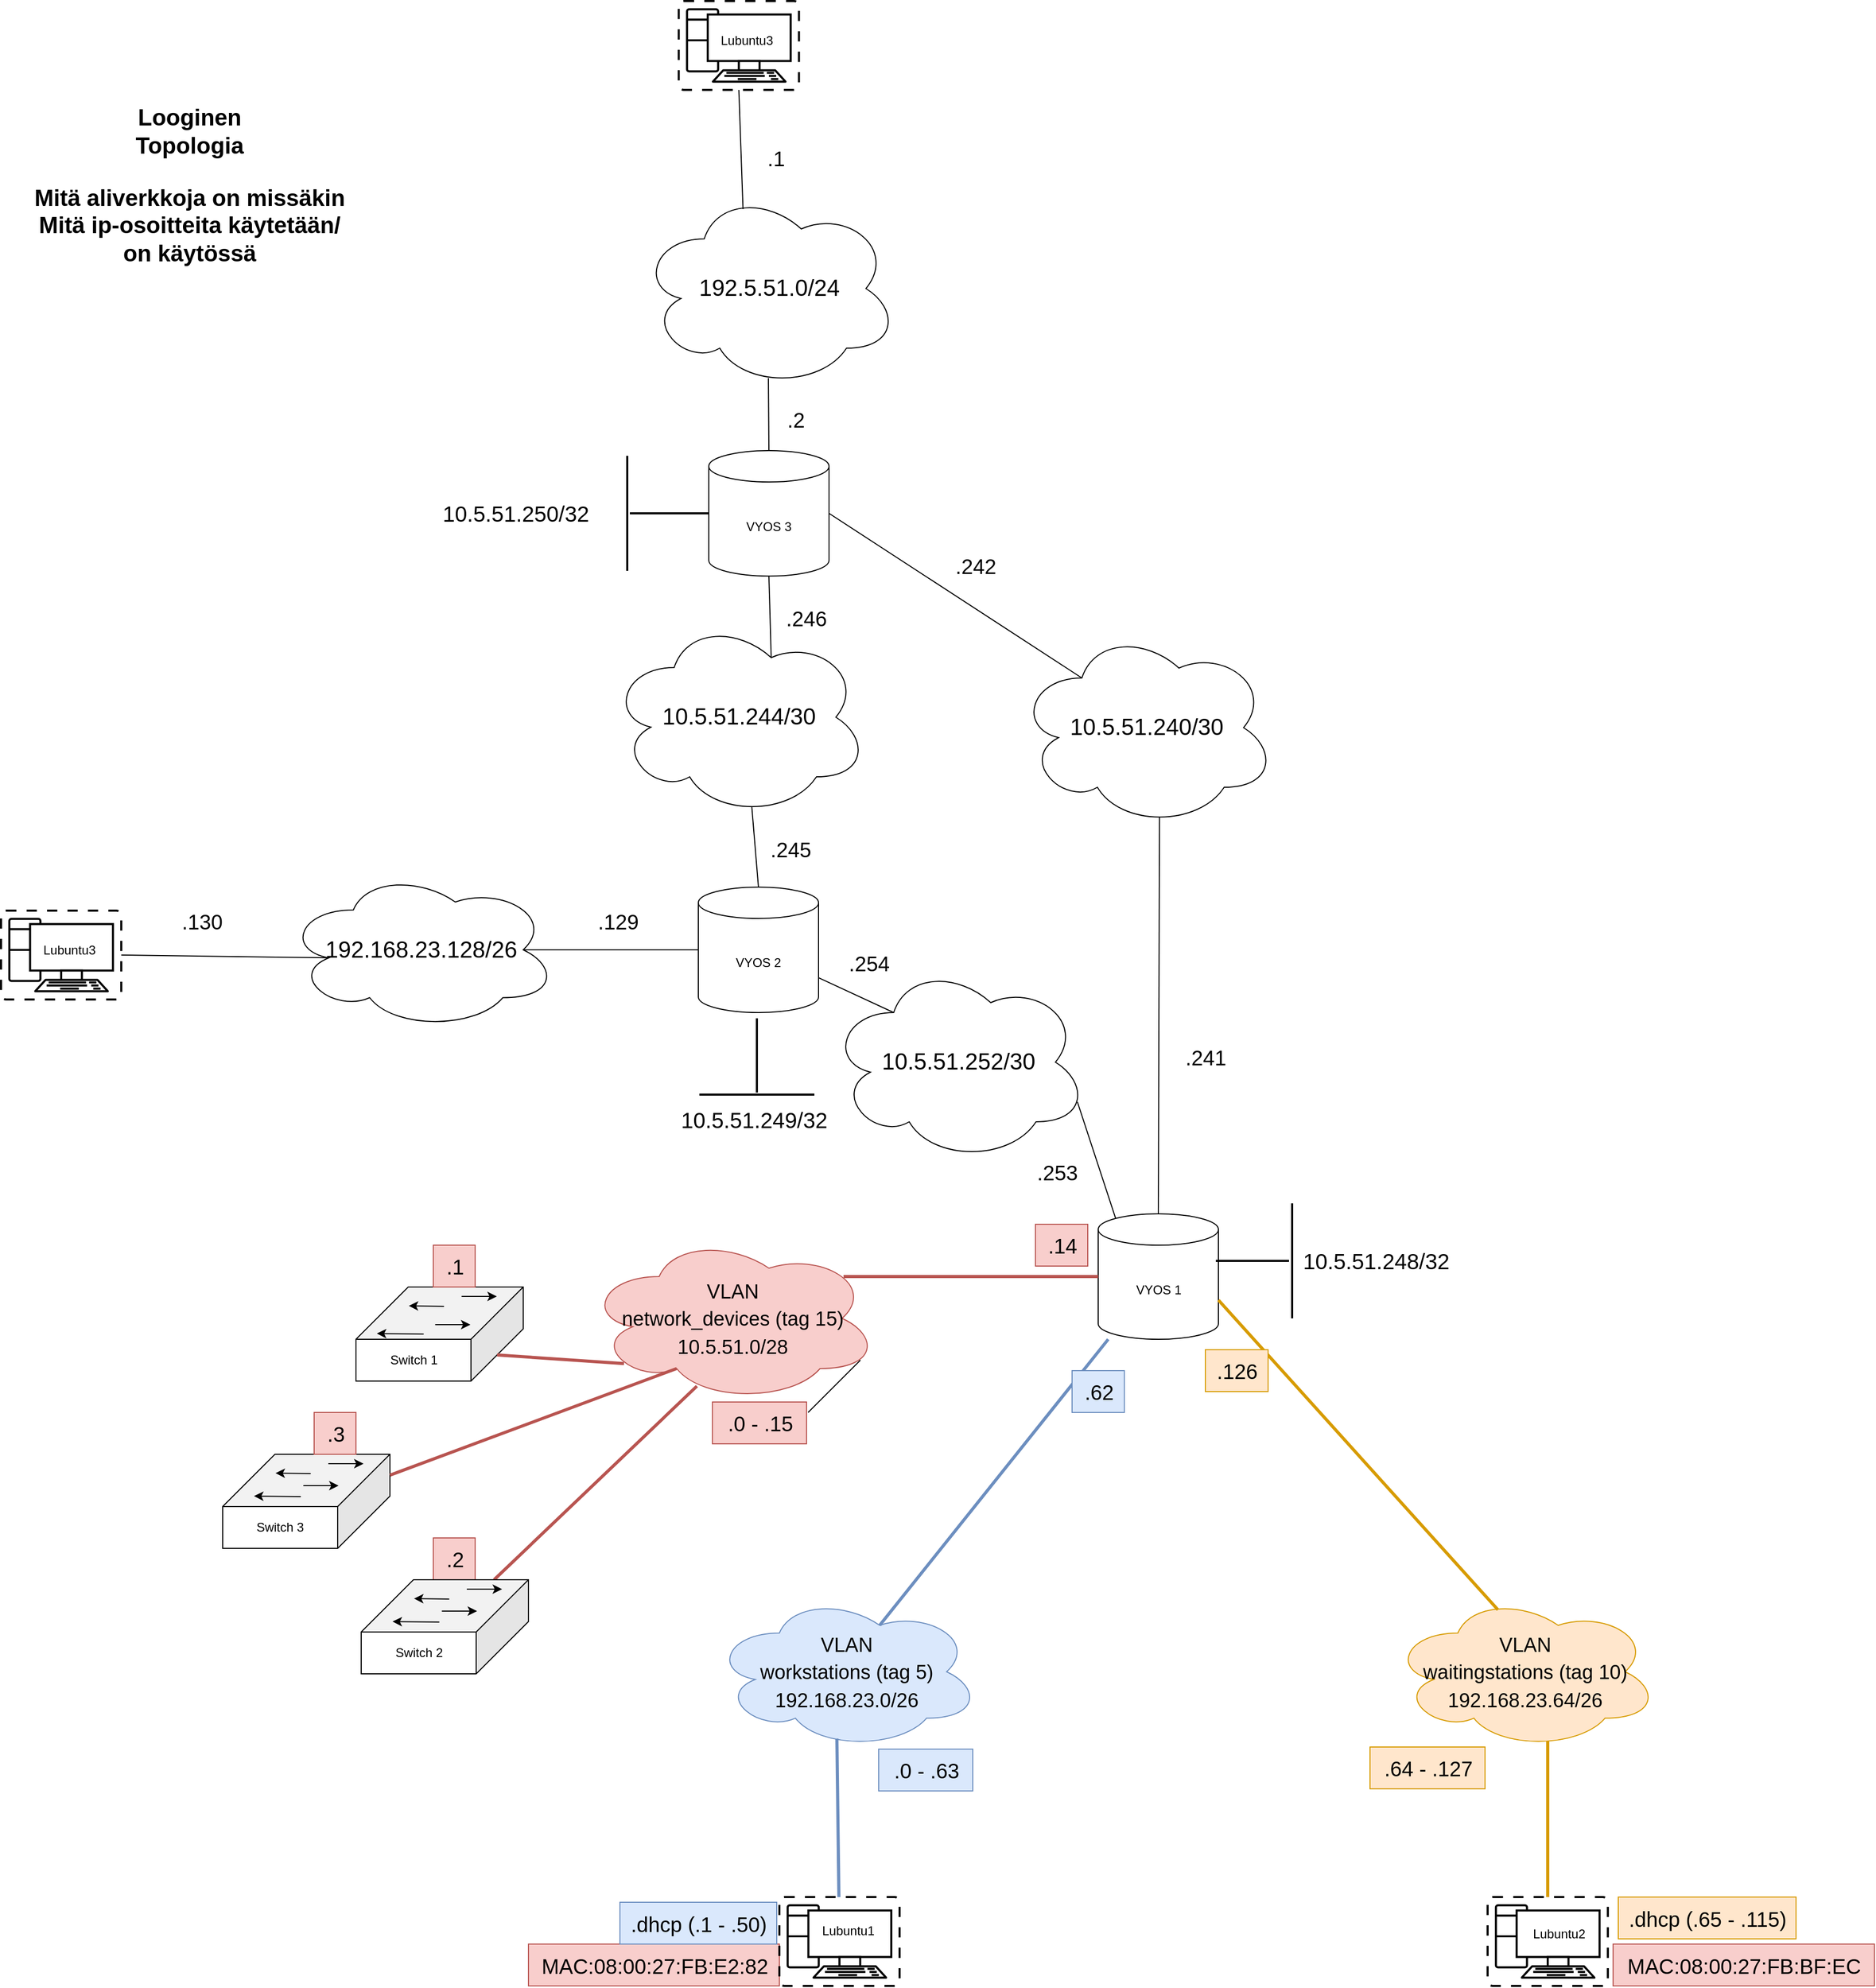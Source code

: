 <mxfile version="20.7.4" type="device"><diagram id="zlE7EfHC3uJZHTirEJk4" name="Sivu-1"><mxGraphModel dx="3248" dy="2567" grid="1" gridSize="10" guides="1" tooltips="1" connect="1" arrows="1" fold="1" page="1" pageScale="1" pageWidth="827" pageHeight="1169" math="0" shadow="0"><root><mxCell id="0"/><mxCell id="1" parent="0"/><mxCell id="ue8Yyde07br9u-I7nfRF-29" value="" style="group;labelBackgroundColor=none;fillColor=none;gradientColor=none;" parent="1" vertex="1" connectable="0"><mxGeometry x="117.5" y="360" width="160" height="90" as="geometry"/></mxCell><mxCell id="ue8Yyde07br9u-I7nfRF-23" value="Switch 1" style="shape=cube;whiteSpace=wrap;html=1;boundedLbl=1;backgroundOutline=1;darkOpacity=0.05;darkOpacity2=0.1;fillStyle=auto;size=50;flipV=0;flipH=1;container=0;labelBackgroundColor=none;" parent="ue8Yyde07br9u-I7nfRF-29" vertex="1"><mxGeometry width="160" height="90" as="geometry"/></mxCell><mxCell id="ue8Yyde07br9u-I7nfRF-24" value="" style="endArrow=classic;html=1;labelBackgroundColor=none;fontColor=default;" parent="ue8Yyde07br9u-I7nfRF-29" edge="1"><mxGeometry width="50" height="50" relative="1" as="geometry"><mxPoint x="64.74" y="44.95" as="sourcePoint"/><mxPoint x="20.003" y="44.5" as="targetPoint"/></mxGeometry></mxCell><mxCell id="ue8Yyde07br9u-I7nfRF-25" value="" style="endArrow=classic;html=1;labelBackgroundColor=none;fontColor=default;" parent="ue8Yyde07br9u-I7nfRF-29" edge="1"><mxGeometry width="50" height="50" relative="1" as="geometry"><mxPoint x="75.789" y="36" as="sourcePoint"/><mxPoint x="109.474" y="36" as="targetPoint"/></mxGeometry></mxCell><mxCell id="ue8Yyde07br9u-I7nfRF-26" value="" style="endArrow=classic;html=1;labelBackgroundColor=none;fontColor=default;" parent="ue8Yyde07br9u-I7nfRF-29" edge="1"><mxGeometry width="50" height="50" relative="1" as="geometry"><mxPoint x="84.211" y="18.45" as="sourcePoint"/><mxPoint x="50.526" y="18" as="targetPoint"/></mxGeometry></mxCell><mxCell id="ue8Yyde07br9u-I7nfRF-27" value="" style="endArrow=classic;html=1;labelBackgroundColor=none;fontColor=default;" parent="ue8Yyde07br9u-I7nfRF-29" edge="1"><mxGeometry width="50" height="50" relative="1" as="geometry"><mxPoint x="101.053" y="9" as="sourcePoint"/><mxPoint x="134.737" y="9" as="targetPoint"/></mxGeometry></mxCell><mxCell id="J6bviwjaCZvH1x0gyfkd-2" value="VYOS 1" style="shape=cylinder3;whiteSpace=wrap;html=1;boundedLbl=1;backgroundOutline=1;size=15;direction=east;flipH=0;flipV=0;" parent="1" vertex="1"><mxGeometry x="827.5" y="290" width="115" height="120" as="geometry"/></mxCell><mxCell id="o-o1M-Cm7YJ3R4nIrSQW-1" value="&lt;font style=&quot;font-size: 22px;&quot;&gt;Looginen&lt;br&gt;Topologia&lt;br&gt;&lt;/font&gt;" style="text;html=1;align=center;verticalAlign=middle;resizable=0;points=[];autosize=1;strokeColor=none;fillColor=none;fontStyle=1" parent="1" vertex="1"><mxGeometry x="-107.5" y="-780" width="130" height="70" as="geometry"/></mxCell><mxCell id="o-o1M-Cm7YJ3R4nIrSQW-2" value="Mitä aliverkkoja on missäkin&lt;br&gt;Mitä ip-osoitteita käytetään/&lt;br&gt;on käytössä" style="text;html=1;align=center;verticalAlign=middle;resizable=0;points=[];autosize=1;strokeColor=none;fillColor=none;fontSize=22;fontStyle=1" parent="1" vertex="1"><mxGeometry x="-202.5" y="-700" width="320" height="90" as="geometry"/></mxCell><mxCell id="o-o1M-Cm7YJ3R4nIrSQW-3" value="&lt;font style=&quot;font-size: 19px;&quot;&gt;VLAN&lt;br&gt;workstations (tag 5)&lt;br&gt;192.168.23.0/26&lt;br&gt;&lt;/font&gt;" style="ellipse;shape=cloud;whiteSpace=wrap;html=1;fontSize=22;fillColor=#dae8fc;strokeColor=#6c8ebf;" parent="1" vertex="1"><mxGeometry x="458.5" y="654" width="256" height="148" as="geometry"/></mxCell><mxCell id="o-o1M-Cm7YJ3R4nIrSQW-4" value="MAC:08:00:27:FB:E2:82" style="text;html=1;align=center;verticalAlign=middle;resizable=0;points=[];autosize=1;strokeColor=#b85450;fillColor=#f8cecc;fontSize=20;" parent="1" vertex="1"><mxGeometry x="282.5" y="988.5" width="240" height="40" as="geometry"/></mxCell><mxCell id="o-o1M-Cm7YJ3R4nIrSQW-5" value=".dhcp (.1 - .50)" style="text;html=1;align=center;verticalAlign=middle;resizable=0;points=[];autosize=1;strokeColor=#6c8ebf;fillColor=#dae8fc;fontSize=20;" parent="1" vertex="1"><mxGeometry x="370" y="948.5" width="150" height="40" as="geometry"/></mxCell><mxCell id="o-o1M-Cm7YJ3R4nIrSQW-7" value="MAC:08:00:27:FB:BF:EC" style="text;html=1;align=center;verticalAlign=middle;resizable=0;points=[];autosize=1;strokeColor=#b85450;fillColor=#f8cecc;fontSize=20;" parent="1" vertex="1"><mxGeometry x="1320" y="988.5" width="250" height="40" as="geometry"/></mxCell><mxCell id="o-o1M-Cm7YJ3R4nIrSQW-9" value=".1" style="text;html=1;align=center;verticalAlign=middle;resizable=0;points=[];autosize=1;strokeColor=#b85450;fillColor=#f8cecc;fontSize=20;" parent="1" vertex="1"><mxGeometry x="191.5" y="320" width="40" height="40" as="geometry"/></mxCell><mxCell id="o-o1M-Cm7YJ3R4nIrSQW-10" value=".2" style="text;html=1;align=center;verticalAlign=middle;resizable=0;points=[];autosize=1;strokeColor=#b85450;fillColor=#f8cecc;fontSize=20;" parent="1" vertex="1"><mxGeometry x="191.5" y="600" width="40" height="40" as="geometry"/></mxCell><mxCell id="o-o1M-Cm7YJ3R4nIrSQW-11" value="" style="endArrow=none;html=1;labelBackgroundColor=none;fontColor=default;fillColor=#dae8fc;strokeColor=#6c8ebf;strokeWidth=3;entryX=0.465;entryY=0.932;entryDx=0;entryDy=0;entryPerimeter=0;" parent="1" source="ue8Yyde07br9u-I7nfRF-30" target="o-o1M-Cm7YJ3R4nIrSQW-3" edge="1"><mxGeometry x="1" y="309" width="50" height="50" relative="1" as="geometry"><mxPoint x="186.943" y="767.25" as="sourcePoint"/><mxPoint x="185.05" y="634.75" as="targetPoint"/><mxPoint y="-11" as="offset"/></mxGeometry></mxCell><mxCell id="o-o1M-Cm7YJ3R4nIrSQW-12" value="" style="group" parent="1" vertex="1" connectable="0"><mxGeometry x="1200" y="943.5" width="115" height="85" as="geometry"/></mxCell><mxCell id="ue8Yyde07br9u-I7nfRF-43" value="" style="verticalAlign=top;verticalLabelPosition=bottom;labelPosition=center;align=center;html=1;outlineConnect=0;gradientDirection=north;strokeWidth=2;shape=mxgraph.networks.virtual_pc;fillStyle=auto;labelBackgroundColor=none;" parent="o-o1M-Cm7YJ3R4nIrSQW-12" vertex="1"><mxGeometry width="115" height="85" as="geometry"/></mxCell><mxCell id="ue8Yyde07br9u-I7nfRF-49" value="Lubuntu2" style="text;html=1;align=center;verticalAlign=middle;resizable=0;points=[];autosize=1;strokeColor=none;fillColor=none;" parent="o-o1M-Cm7YJ3R4nIrSQW-12" vertex="1"><mxGeometry x="32.5" y="20" width="70" height="30" as="geometry"/></mxCell><mxCell id="o-o1M-Cm7YJ3R4nIrSQW-13" value="" style="group" parent="1" vertex="1" connectable="0"><mxGeometry x="522.5" y="943.5" width="115" height="85" as="geometry"/></mxCell><mxCell id="ue8Yyde07br9u-I7nfRF-30" value="" style="verticalAlign=top;verticalLabelPosition=bottom;labelPosition=center;align=center;html=1;outlineConnect=0;gradientDirection=north;strokeWidth=2;shape=mxgraph.networks.virtual_pc;fillStyle=auto;labelBackgroundColor=none;" parent="o-o1M-Cm7YJ3R4nIrSQW-13" vertex="1"><mxGeometry width="115" height="85" as="geometry"/></mxCell><mxCell id="ue8Yyde07br9u-I7nfRF-48" value="Lubuntu1" style="text;html=1;align=center;verticalAlign=middle;resizable=0;points=[];autosize=1;strokeColor=none;fillColor=none;" parent="o-o1M-Cm7YJ3R4nIrSQW-13" vertex="1"><mxGeometry x="30" y="17.5" width="70" height="30" as="geometry"/></mxCell><mxCell id="o-o1M-Cm7YJ3R4nIrSQW-14" value="" style="endArrow=none;html=1;labelBackgroundColor=none;fontColor=default;fillColor=#ffe6cc;strokeColor=#d79b00;strokeWidth=3;entryX=0.586;entryY=0.946;entryDx=0;entryDy=0;entryPerimeter=0;" parent="1" source="ue8Yyde07br9u-I7nfRF-43" target="o-o1M-Cm7YJ3R4nIrSQW-18" edge="1"><mxGeometry x="1" y="309" width="50" height="50" relative="1" as="geometry"><mxPoint x="676.5" y="956.434" as="sourcePoint"/><mxPoint x="812.673" y="863.919" as="targetPoint"/><mxPoint y="-11" as="offset"/></mxGeometry></mxCell><mxCell id="o-o1M-Cm7YJ3R4nIrSQW-15" value="" style="endArrow=none;html=1;labelBackgroundColor=none;fontColor=default;fillColor=#f8cecc;strokeColor=#b85450;strokeWidth=3;exitX=0;exitY=0;exitDx=25;exitDy=65;exitPerimeter=0;entryX=0.13;entryY=0.77;entryDx=0;entryDy=0;entryPerimeter=0;" parent="1" source="ue8Yyde07br9u-I7nfRF-23" target="o-o1M-Cm7YJ3R4nIrSQW-17" edge="1"><mxGeometry x="1" y="309" width="50" height="50" relative="1" as="geometry"><mxPoint x="626.5" y="936.754" as="sourcePoint"/><mxPoint x="787.783" y="837.892" as="targetPoint"/><mxPoint y="-11" as="offset"/></mxGeometry></mxCell><mxCell id="o-o1M-Cm7YJ3R4nIrSQW-16" value="" style="endArrow=none;html=1;labelBackgroundColor=none;fontColor=default;fillColor=#f8cecc;strokeColor=#b85450;strokeWidth=3;exitX=0.379;exitY=0.905;exitDx=0;exitDy=0;exitPerimeter=0;" parent="1" source="o-o1M-Cm7YJ3R4nIrSQW-17" target="ue8Yyde07br9u-I7nfRF-33" edge="1"><mxGeometry x="1" y="309" width="50" height="50" relative="1" as="geometry"><mxPoint x="957.72" y="768.864" as="sourcePoint"/><mxPoint x="1119.003" y="670.002" as="targetPoint"/><mxPoint y="-11" as="offset"/></mxGeometry></mxCell><mxCell id="o-o1M-Cm7YJ3R4nIrSQW-17" value="&lt;font style=&quot;&quot;&gt;&lt;span style=&quot;font-size: 19px;&quot;&gt;VLAN&lt;/span&gt;&lt;br&gt;&lt;span style=&quot;font-size: 19px;&quot;&gt;network_devices (tag 15)&lt;/span&gt;&lt;br&gt;&lt;/font&gt;&lt;font style=&quot;font-size: 19px;&quot;&gt;10.5.51.0/28&lt;br&gt;&lt;/font&gt;" style="ellipse;shape=cloud;whiteSpace=wrap;html=1;fontSize=22;fillColor=#f8cecc;strokeColor=#b85450;" parent="1" vertex="1"><mxGeometry x="337.5" y="310" width="280" height="160" as="geometry"/></mxCell><mxCell id="o-o1M-Cm7YJ3R4nIrSQW-18" value="&lt;font style=&quot;font-size: 19px;&quot;&gt;VLAN&lt;br&gt;waitingstations (tag 10)&lt;br&gt;192.168.23.64/26&lt;br&gt;&lt;/font&gt;" style="ellipse;shape=cloud;whiteSpace=wrap;html=1;fontSize=22;fillColor=#ffe6cc;strokeColor=#d79b00;" parent="1" vertex="1"><mxGeometry x="1107.5" y="654" width="256" height="148" as="geometry"/></mxCell><mxCell id="o-o1M-Cm7YJ3R4nIrSQW-19" value="" style="endArrow=none;html=1;labelBackgroundColor=none;fontColor=default;fillColor=#f8cecc;strokeColor=#b85450;strokeWidth=3;entryX=0.88;entryY=0.25;entryDx=0;entryDy=0;entryPerimeter=0;" parent="1" source="J6bviwjaCZvH1x0gyfkd-2" target="o-o1M-Cm7YJ3R4nIrSQW-17" edge="1"><mxGeometry x="1" y="309" width="50" height="50" relative="1" as="geometry"><mxPoint x="803.62" y="376.2" as="sourcePoint"/><mxPoint x="597.5" y="469.996" as="targetPoint"/><mxPoint y="-11" as="offset"/></mxGeometry></mxCell><mxCell id="o-o1M-Cm7YJ3R4nIrSQW-20" value="" style="endArrow=none;html=1;labelBackgroundColor=none;fontColor=default;fillColor=#dae8fc;strokeColor=#6c8ebf;strokeWidth=3;exitX=0.625;exitY=0.2;exitDx=0;exitDy=0;exitPerimeter=0;" parent="1" source="o-o1M-Cm7YJ3R4nIrSQW-3" target="J6bviwjaCZvH1x0gyfkd-2" edge="1"><mxGeometry x="1" y="309" width="50" height="50" relative="1" as="geometry"><mxPoint x="669.421" y="660.78" as="sourcePoint"/><mxPoint x="667.5" y="509.216" as="targetPoint"/><mxPoint y="-11" as="offset"/></mxGeometry></mxCell><mxCell id="o-o1M-Cm7YJ3R4nIrSQW-21" value=".0 - .63" style="text;html=1;align=center;verticalAlign=middle;resizable=0;points=[];autosize=1;strokeColor=#6c8ebf;fillColor=#dae8fc;fontSize=20;" parent="1" vertex="1"><mxGeometry x="617.5" y="802" width="90" height="40" as="geometry"/></mxCell><mxCell id="o-o1M-Cm7YJ3R4nIrSQW-22" value=".64 - .127" style="text;html=1;align=center;verticalAlign=middle;resizable=0;points=[];autosize=1;strokeColor=#d79b00;fillColor=#ffe6cc;fontSize=20;" parent="1" vertex="1"><mxGeometry x="1087.5" y="800" width="110" height="40" as="geometry"/></mxCell><mxCell id="o-o1M-Cm7YJ3R4nIrSQW-23" value=".0 - .15" style="text;html=1;align=center;verticalAlign=middle;resizable=0;points=[];autosize=1;strokeColor=#b85450;fillColor=#f8cecc;fontSize=20;" parent="1" vertex="1"><mxGeometry x="458.5" y="470" width="90" height="40" as="geometry"/></mxCell><mxCell id="o-o1M-Cm7YJ3R4nIrSQW-25" value="" style="endArrow=none;html=1;labelBackgroundColor=none;fontColor=default;fillColor=#ffe6cc;strokeColor=#d79b00;strokeWidth=3;exitX=0.4;exitY=0.1;exitDx=0;exitDy=0;exitPerimeter=0;entryX=1;entryY=0;entryDx=0;entryDy=82.5;entryPerimeter=0;" parent="1" source="o-o1M-Cm7YJ3R4nIrSQW-18" target="J6bviwjaCZvH1x0gyfkd-2" edge="1"><mxGeometry x="1" y="309" width="50" height="50" relative="1" as="geometry"><mxPoint x="1142.004" y="659.75" as="sourcePoint"/><mxPoint x="1142.016" y="510.258" as="targetPoint"/><mxPoint y="-11" as="offset"/></mxGeometry></mxCell><mxCell id="o-o1M-Cm7YJ3R4nIrSQW-26" value=".62" style="text;html=1;align=center;verticalAlign=middle;resizable=0;points=[];autosize=1;strokeColor=#6c8ebf;fillColor=#dae8fc;fontSize=20;" parent="1" vertex="1"><mxGeometry x="802.5" y="440" width="50" height="40" as="geometry"/></mxCell><mxCell id="o-o1M-Cm7YJ3R4nIrSQW-27" value=".126" style="text;html=1;align=center;verticalAlign=middle;resizable=0;points=[];autosize=1;strokeColor=#d79b00;fillColor=#ffe6cc;fontSize=20;" parent="1" vertex="1"><mxGeometry x="930" y="420" width="60" height="40" as="geometry"/></mxCell><mxCell id="o-o1M-Cm7YJ3R4nIrSQW-28" value=".14" style="text;html=1;align=center;verticalAlign=middle;resizable=0;points=[];autosize=1;strokeColor=#b85450;fillColor=#f8cecc;fontSize=20;" parent="1" vertex="1"><mxGeometry x="767.5" y="300" width="50" height="40" as="geometry"/></mxCell><mxCell id="o-o1M-Cm7YJ3R4nIrSQW-6" value=".dhcp (.65 - .115)" style="text;html=1;align=center;verticalAlign=middle;resizable=0;points=[];autosize=1;strokeColor=#d79b00;fillColor=#ffe6cc;fontSize=20;" parent="1" vertex="1"><mxGeometry x="1325" y="943.5" width="170" height="40" as="geometry"/></mxCell><mxCell id="zrFo5Rw4DbwGrK5qACWl-2" value="VYOS 2" style="shape=cylinder3;whiteSpace=wrap;html=1;boundedLbl=1;backgroundOutline=1;size=15;direction=east;flipH=0;flipV=0;" parent="1" vertex="1"><mxGeometry x="445" y="-22.5" width="115" height="120" as="geometry"/></mxCell><mxCell id="zrFo5Rw4DbwGrK5qACWl-3" value="10.5.51.252/30" style="ellipse;shape=cloud;whiteSpace=wrap;html=1;fontSize=22;" parent="1" vertex="1"><mxGeometry x="570" y="50" width="247.5" height="190" as="geometry"/></mxCell><mxCell id="zrFo5Rw4DbwGrK5qACWl-4" value="" style="endArrow=none;html=1;rounded=0;entryX=0.25;entryY=0.25;entryDx=0;entryDy=0;entryPerimeter=0;" parent="1" source="zrFo5Rw4DbwGrK5qACWl-2" target="zrFo5Rw4DbwGrK5qACWl-3" edge="1"><mxGeometry width="50" height="50" relative="1" as="geometry"><mxPoint x="472.5" y="190" as="sourcePoint"/><mxPoint x="442.5" y="100" as="targetPoint"/></mxGeometry></mxCell><mxCell id="zrFo5Rw4DbwGrK5qACWl-8" value="" style="group" parent="1" vertex="1" connectable="0"><mxGeometry x="-222" width="115" height="85" as="geometry"/></mxCell><mxCell id="zrFo5Rw4DbwGrK5qACWl-6" value="" style="verticalAlign=top;verticalLabelPosition=bottom;labelPosition=center;align=center;html=1;outlineConnect=0;gradientDirection=north;strokeWidth=2;shape=mxgraph.networks.virtual_pc;fillStyle=auto;labelBackgroundColor=none;" parent="zrFo5Rw4DbwGrK5qACWl-8" vertex="1"><mxGeometry width="115" height="85" as="geometry"/></mxCell><mxCell id="zrFo5Rw4DbwGrK5qACWl-7" value="Lubuntu3" style="text;html=1;align=center;verticalAlign=middle;resizable=0;points=[];autosize=1;strokeColor=none;fillColor=none;" parent="zrFo5Rw4DbwGrK5qACWl-8" vertex="1"><mxGeometry x="30" y="22.5" width="70" height="30" as="geometry"/></mxCell><mxCell id="zrFo5Rw4DbwGrK5qACWl-9" value="" style="endArrow=none;html=1;rounded=0;entryX=1;entryY=0.5;entryDx=0;entryDy=0;entryPerimeter=0;exitX=0.16;exitY=0.55;exitDx=0;exitDy=0;exitPerimeter=0;" parent="1" source="zrFo5Rw4DbwGrK5qACWl-10" target="zrFo5Rw4DbwGrK5qACWl-6" edge="1"><mxGeometry width="50" height="50" relative="1" as="geometry"><mxPoint x="-0.4" y="43.875" as="sourcePoint"/><mxPoint x="50.5" y="110.78" as="targetPoint"/></mxGeometry></mxCell><mxCell id="zrFo5Rw4DbwGrK5qACWl-10" value="192.168.23.128/26" style="ellipse;shape=cloud;whiteSpace=wrap;html=1;fontSize=22;" parent="1" vertex="1"><mxGeometry x="50" y="-38.75" width="260" height="152.5" as="geometry"/></mxCell><mxCell id="zrFo5Rw4DbwGrK5qACWl-13" value="" style="endArrow=none;html=1;rounded=0;entryX=0.875;entryY=0.5;entryDx=0;entryDy=0;entryPerimeter=0;exitX=0;exitY=0.5;exitDx=0;exitDy=0;exitPerimeter=0;" parent="1" source="zrFo5Rw4DbwGrK5qACWl-2" target="zrFo5Rw4DbwGrK5qACWl-10" edge="1"><mxGeometry width="50" height="50" relative="1" as="geometry"><mxPoint x="334.2" y="71.5" as="sourcePoint"/><mxPoint x="270" y="70" as="targetPoint"/></mxGeometry></mxCell><mxCell id="zrFo5Rw4DbwGrK5qACWl-14" value="" style="endArrow=none;html=1;rounded=0;entryX=0.145;entryY=0;entryDx=0;entryDy=4.35;entryPerimeter=0;exitX=0.96;exitY=0.7;exitDx=0;exitDy=0;exitPerimeter=0;" parent="1" source="zrFo5Rw4DbwGrK5qACWl-3" target="J6bviwjaCZvH1x0gyfkd-2" edge="1"><mxGeometry width="50" height="50" relative="1" as="geometry"><mxPoint x="637.5" y="160.003" as="sourcePoint"/><mxPoint x="699" y="202.64" as="targetPoint"/></mxGeometry></mxCell><mxCell id="zrFo5Rw4DbwGrK5qACWl-15" value=".129" style="text;html=1;align=center;verticalAlign=middle;resizable=0;points=[];autosize=1;fontSize=20;" parent="1" vertex="1"><mxGeometry x="337.5" y="-10" width="60" height="40" as="geometry"/></mxCell><mxCell id="zrFo5Rw4DbwGrK5qACWl-16" value=".130" style="text;html=1;align=center;verticalAlign=middle;resizable=0;points=[];autosize=1;fontSize=20;" parent="1" vertex="1"><mxGeometry x="-60" y="-10" width="60" height="40" as="geometry"/></mxCell><mxCell id="zrFo5Rw4DbwGrK5qACWl-17" value=".253" style="text;html=1;align=center;verticalAlign=middle;resizable=0;points=[];autosize=1;fontSize=20;" parent="1" vertex="1"><mxGeometry x="757.5" y="230" width="60" height="40" as="geometry"/></mxCell><mxCell id="zrFo5Rw4DbwGrK5qACWl-18" value=".254" style="text;html=1;align=center;verticalAlign=middle;resizable=0;points=[];autosize=1;fontSize=20;" parent="1" vertex="1"><mxGeometry x="577.5" y="30" width="60" height="40" as="geometry"/></mxCell><mxCell id="86-OJVJeZ2sx_d5BaEcL-12" value="" style="group" parent="1" vertex="1" connectable="0"><mxGeometry x="122.5" y="640" width="160" height="90" as="geometry"/></mxCell><mxCell id="ue8Yyde07br9u-I7nfRF-33" value="Switch 2" style="shape=cube;whiteSpace=wrap;html=1;boundedLbl=1;backgroundOutline=1;darkOpacity=0.05;darkOpacity2=0.1;fillStyle=auto;size=50;flipV=0;flipH=1;container=0;labelBackgroundColor=none;" parent="86-OJVJeZ2sx_d5BaEcL-12" vertex="1"><mxGeometry width="160" height="90" as="geometry"/></mxCell><mxCell id="o-o1M-Cm7YJ3R4nIrSQW-29" value="" style="group" parent="86-OJVJeZ2sx_d5BaEcL-12" vertex="1" connectable="0"><mxGeometry x="30.003" y="9" width="104.734" height="31.45" as="geometry"/></mxCell><mxCell id="ue8Yyde07br9u-I7nfRF-34" value="" style="endArrow=classic;html=1;labelBackgroundColor=none;fontColor=default;" parent="o-o1M-Cm7YJ3R4nIrSQW-29" edge="1"><mxGeometry width="50" height="50" relative="1" as="geometry"><mxPoint x="44.737" y="31.45" as="sourcePoint"/><mxPoint y="31" as="targetPoint"/></mxGeometry></mxCell><mxCell id="ue8Yyde07br9u-I7nfRF-35" value="" style="endArrow=classic;html=1;labelBackgroundColor=none;fontColor=default;" parent="o-o1M-Cm7YJ3R4nIrSQW-29" edge="1"><mxGeometry width="50" height="50" relative="1" as="geometry"><mxPoint x="47.156" y="21" as="sourcePoint"/><mxPoint x="80.841" y="21" as="targetPoint"/></mxGeometry></mxCell><mxCell id="ue8Yyde07br9u-I7nfRF-36" value="" style="endArrow=classic;html=1;labelBackgroundColor=none;fontColor=default;" parent="o-o1M-Cm7YJ3R4nIrSQW-29" edge="1"><mxGeometry width="50" height="50" relative="1" as="geometry"><mxPoint x="54.207" y="9.45" as="sourcePoint"/><mxPoint x="20.523" y="9" as="targetPoint"/></mxGeometry></mxCell><mxCell id="ue8Yyde07br9u-I7nfRF-37" value="" style="endArrow=classic;html=1;labelBackgroundColor=none;fontColor=default;" parent="o-o1M-Cm7YJ3R4nIrSQW-29" edge="1"><mxGeometry width="50" height="50" relative="1" as="geometry"><mxPoint x="71.049" as="sourcePoint"/><mxPoint x="104.734" as="targetPoint"/></mxGeometry></mxCell><mxCell id="86-OJVJeZ2sx_d5BaEcL-13" value="" style="group" parent="1" vertex="1" connectable="0"><mxGeometry x="-10" y="520" width="160" height="90" as="geometry"/></mxCell><mxCell id="86-OJVJeZ2sx_d5BaEcL-14" value="Switch 3" style="shape=cube;whiteSpace=wrap;html=1;boundedLbl=1;backgroundOutline=1;darkOpacity=0.05;darkOpacity2=0.1;fillStyle=auto;size=50;flipV=0;flipH=1;container=0;labelBackgroundColor=none;" parent="86-OJVJeZ2sx_d5BaEcL-13" vertex="1"><mxGeometry width="160" height="90" as="geometry"/></mxCell><mxCell id="86-OJVJeZ2sx_d5BaEcL-15" value="" style="group" parent="86-OJVJeZ2sx_d5BaEcL-13" vertex="1" connectable="0"><mxGeometry x="30.003" y="9" width="104.734" height="31.45" as="geometry"/></mxCell><mxCell id="86-OJVJeZ2sx_d5BaEcL-16" value="" style="endArrow=classic;html=1;labelBackgroundColor=none;fontColor=default;" parent="86-OJVJeZ2sx_d5BaEcL-15" edge="1"><mxGeometry width="50" height="50" relative="1" as="geometry"><mxPoint x="44.737" y="31.45" as="sourcePoint"/><mxPoint y="31" as="targetPoint"/></mxGeometry></mxCell><mxCell id="86-OJVJeZ2sx_d5BaEcL-17" value="" style="endArrow=classic;html=1;labelBackgroundColor=none;fontColor=default;" parent="86-OJVJeZ2sx_d5BaEcL-15" edge="1"><mxGeometry width="50" height="50" relative="1" as="geometry"><mxPoint x="47.156" y="21" as="sourcePoint"/><mxPoint x="80.841" y="21" as="targetPoint"/></mxGeometry></mxCell><mxCell id="86-OJVJeZ2sx_d5BaEcL-18" value="" style="endArrow=classic;html=1;labelBackgroundColor=none;fontColor=default;" parent="86-OJVJeZ2sx_d5BaEcL-15" edge="1"><mxGeometry width="50" height="50" relative="1" as="geometry"><mxPoint x="54.207" y="9.45" as="sourcePoint"/><mxPoint x="20.523" y="9" as="targetPoint"/></mxGeometry></mxCell><mxCell id="86-OJVJeZ2sx_d5BaEcL-19" value="" style="endArrow=classic;html=1;labelBackgroundColor=none;fontColor=default;" parent="86-OJVJeZ2sx_d5BaEcL-15" edge="1"><mxGeometry width="50" height="50" relative="1" as="geometry"><mxPoint x="71.049" as="sourcePoint"/><mxPoint x="104.734" as="targetPoint"/></mxGeometry></mxCell><mxCell id="86-OJVJeZ2sx_d5BaEcL-20" value="" style="endArrow=none;html=1;rounded=0;" parent="1" edge="1"><mxGeometry width="50" height="50" relative="1" as="geometry"><mxPoint x="550" y="480" as="sourcePoint"/><mxPoint x="600" y="430" as="targetPoint"/></mxGeometry></mxCell><mxCell id="86-OJVJeZ2sx_d5BaEcL-21" value="" style="endArrow=none;html=1;labelBackgroundColor=none;fontColor=default;fillColor=#f8cecc;strokeColor=#b85450;strokeWidth=3;exitX=0.31;exitY=0.8;exitDx=0;exitDy=0;exitPerimeter=0;entryX=0;entryY=0;entryDx=0;entryDy=20;entryPerimeter=0;" parent="1" source="o-o1M-Cm7YJ3R4nIrSQW-17" target="86-OJVJeZ2sx_d5BaEcL-14" edge="1"><mxGeometry x="1" y="309" width="50" height="50" relative="1" as="geometry"><mxPoint x="453.62" y="464.8" as="sourcePoint"/><mxPoint x="259.635" y="650" as="targetPoint"/><mxPoint y="-11" as="offset"/></mxGeometry></mxCell><mxCell id="86-OJVJeZ2sx_d5BaEcL-22" value=".3" style="text;html=1;align=center;verticalAlign=middle;resizable=0;points=[];autosize=1;strokeColor=#b85450;fillColor=#f8cecc;fontSize=20;" parent="1" vertex="1"><mxGeometry x="77.5" y="480" width="40" height="40" as="geometry"/></mxCell><mxCell id="jZVTJ3Iqd9c4XyjwNpun-1" value="10.5.51.240/30" style="ellipse;shape=cloud;whiteSpace=wrap;html=1;fontSize=22;" parent="1" vertex="1"><mxGeometry x="750" y="-270" width="247.5" height="190" as="geometry"/></mxCell><mxCell id="jZVTJ3Iqd9c4XyjwNpun-3" value="" style="endArrow=none;html=1;rounded=0;entryX=0.5;entryY=0;entryDx=0;entryDy=0;entryPerimeter=0;exitX=0.55;exitY=0.95;exitDx=0;exitDy=0;exitPerimeter=0;" parent="1" source="jZVTJ3Iqd9c4XyjwNpun-1" target="J6bviwjaCZvH1x0gyfkd-2" edge="1"><mxGeometry width="50" height="50" relative="1" as="geometry"><mxPoint x="870.62" y="-33.003" as="sourcePoint"/><mxPoint x="942.495" y="0.33" as="targetPoint"/></mxGeometry></mxCell><mxCell id="jZVTJ3Iqd9c4XyjwNpun-4" value="10.5.51.244/30" style="ellipse;shape=cloud;whiteSpace=wrap;html=1;fontSize=22;" parent="1" vertex="1"><mxGeometry x="360" y="-280" width="247.5" height="190" as="geometry"/></mxCell><mxCell id="jZVTJ3Iqd9c4XyjwNpun-7" value="VYOS 3" style="shape=cylinder3;whiteSpace=wrap;html=1;boundedLbl=1;backgroundOutline=1;size=15;direction=east;flipH=0;flipV=0;" parent="1" vertex="1"><mxGeometry x="455" y="-440" width="115" height="120" as="geometry"/></mxCell><mxCell id="jZVTJ3Iqd9c4XyjwNpun-10" value="" style="endArrow=none;html=1;rounded=0;entryX=0.625;entryY=0.2;entryDx=0;entryDy=0;entryPerimeter=0;exitX=0.5;exitY=1;exitDx=0;exitDy=0;exitPerimeter=0;" parent="1" source="jZVTJ3Iqd9c4XyjwNpun-7" target="jZVTJ3Iqd9c4XyjwNpun-4" edge="1"><mxGeometry width="50" height="50" relative="1" as="geometry"><mxPoint x="715.625" y="-384.75" as="sourcePoint"/><mxPoint x="714.5" y="-5.25" as="targetPoint"/></mxGeometry></mxCell><mxCell id="jZVTJ3Iqd9c4XyjwNpun-11" value="" style="endArrow=none;html=1;rounded=0;entryX=0.55;entryY=0.95;entryDx=0;entryDy=0;entryPerimeter=0;exitX=0.5;exitY=0;exitDx=0;exitDy=0;exitPerimeter=0;" parent="1" source="zrFo5Rw4DbwGrK5qACWl-2" target="jZVTJ3Iqd9c4XyjwNpun-4" edge="1"><mxGeometry width="50" height="50" relative="1" as="geometry"><mxPoint x="906.125" y="-69.5" as="sourcePoint"/><mxPoint x="905.0" y="310" as="targetPoint"/></mxGeometry></mxCell><mxCell id="jZVTJ3Iqd9c4XyjwNpun-12" value="" style="endArrow=none;html=1;rounded=0;entryX=0.25;entryY=0.25;entryDx=0;entryDy=0;entryPerimeter=0;exitX=1;exitY=0.5;exitDx=0;exitDy=0;exitPerimeter=0;" parent="1" source="jZVTJ3Iqd9c4XyjwNpun-7" target="jZVTJ3Iqd9c4XyjwNpun-1" edge="1"><mxGeometry x="-1" y="159" width="50" height="50" relative="1" as="geometry"><mxPoint x="670" y="-380" as="sourcePoint"/><mxPoint x="672.188" y="-302" as="targetPoint"/><mxPoint x="-1" y="-16" as="offset"/></mxGeometry></mxCell><mxCell id="jZVTJ3Iqd9c4XyjwNpun-16" value="" style="group" parent="1" vertex="1" connectable="0"><mxGeometry x="377" y="-435" width="2.517" height="110" as="geometry"/></mxCell><mxCell id="jZVTJ3Iqd9c4XyjwNpun-13" value="" style="endArrow=none;html=1;rounded=0;strokeWidth=2;" parent="jZVTJ3Iqd9c4XyjwNpun-16" edge="1"><mxGeometry x="-1" y="-246" width="50" height="50" relative="1" as="geometry"><mxPoint as="sourcePoint"/><mxPoint y="110" as="targetPoint"/><mxPoint x="3" y="-47" as="offset"/></mxGeometry></mxCell><mxCell id="jZVTJ3Iqd9c4XyjwNpun-14" value="" style="endArrow=none;html=1;rounded=0;strokeWidth=2;entryX=0;entryY=0.5;entryDx=0;entryDy=0;entryPerimeter=0;" parent="jZVTJ3Iqd9c4XyjwNpun-16" target="jZVTJ3Iqd9c4XyjwNpun-7" edge="1"><mxGeometry x="-1" y="-246" width="50" height="50" relative="1" as="geometry"><mxPoint x="2.517" y="55" as="sourcePoint"/><mxPoint x="73" y="55" as="targetPoint"/><mxPoint x="3" y="-47" as="offset"/></mxGeometry></mxCell><mxCell id="jZVTJ3Iqd9c4XyjwNpun-17" value="" style="group;rotation=-90;" parent="1" vertex="1" connectable="0"><mxGeometry x="500" y="120" width="2.517" height="110" as="geometry"/></mxCell><mxCell id="jZVTJ3Iqd9c4XyjwNpun-18" value="" style="endArrow=none;html=1;rounded=0;strokeWidth=2;" parent="jZVTJ3Iqd9c4XyjwNpun-17" edge="1"><mxGeometry x="-1" y="-246" width="50" height="50" relative="1" as="geometry"><mxPoint x="-54" y="56" as="sourcePoint"/><mxPoint x="56" y="56" as="targetPoint"/><mxPoint x="3" y="-47" as="offset"/></mxGeometry></mxCell><mxCell id="jZVTJ3Iqd9c4XyjwNpun-19" value="" style="endArrow=none;html=1;rounded=0;strokeWidth=2;entryX=0;entryY=0.5;entryDx=0;entryDy=0;entryPerimeter=0;" parent="jZVTJ3Iqd9c4XyjwNpun-17" edge="1"><mxGeometry x="-1" y="-246" width="50" height="50" relative="1" as="geometry"><mxPoint x="1" y="54" as="sourcePoint"/><mxPoint x="1" y="-17" as="targetPoint"/><mxPoint x="3" y="-47" as="offset"/></mxGeometry></mxCell><mxCell id="jZVTJ3Iqd9c4XyjwNpun-23" value="" style="group;rotation=-180;" parent="1" vertex="1" connectable="0"><mxGeometry x="1010" y="280" width="2.517" height="110" as="geometry"/></mxCell><mxCell id="jZVTJ3Iqd9c4XyjwNpun-24" value="" style="endArrow=none;html=1;rounded=0;strokeWidth=2;" parent="jZVTJ3Iqd9c4XyjwNpun-23" edge="1"><mxGeometry x="-1" y="-246" width="50" height="50" relative="1" as="geometry"><mxPoint x="3" y="110" as="sourcePoint"/><mxPoint x="3" as="targetPoint"/><mxPoint x="3" y="-47" as="offset"/></mxGeometry></mxCell><mxCell id="jZVTJ3Iqd9c4XyjwNpun-25" value="" style="endArrow=none;html=1;rounded=0;strokeWidth=2;entryX=0;entryY=0.5;entryDx=0;entryDy=0;entryPerimeter=0;" parent="jZVTJ3Iqd9c4XyjwNpun-23" edge="1"><mxGeometry x="-1" y="-246" width="50" height="50" relative="1" as="geometry"><mxPoint y="55" as="sourcePoint"/><mxPoint x="-70" y="55" as="targetPoint"/><mxPoint x="3" y="-47" as="offset"/></mxGeometry></mxCell><mxCell id="jZVTJ3Iqd9c4XyjwNpun-26" value=".241" style="text;html=1;align=center;verticalAlign=middle;resizable=0;points=[];autosize=1;fontSize=20;" parent="1" vertex="1"><mxGeometry x="900" y="120" width="60" height="40" as="geometry"/></mxCell><mxCell id="jZVTJ3Iqd9c4XyjwNpun-27" value=".242" style="text;html=1;align=center;verticalAlign=middle;resizable=0;points=[];autosize=1;fontSize=20;" parent="1" vertex="1"><mxGeometry x="680" y="-350" width="60" height="40" as="geometry"/></mxCell><mxCell id="jZVTJ3Iqd9c4XyjwNpun-28" value=".245" style="text;html=1;align=center;verticalAlign=middle;resizable=0;points=[];autosize=1;fontSize=20;" parent="1" vertex="1"><mxGeometry x="502.52" y="-78.75" width="60" height="40" as="geometry"/></mxCell><mxCell id="jZVTJ3Iqd9c4XyjwNpun-29" value=".246" style="text;html=1;align=center;verticalAlign=middle;resizable=0;points=[];autosize=1;fontSize=20;" parent="1" vertex="1"><mxGeometry x="517.5" y="-300" width="60" height="40" as="geometry"/></mxCell><mxCell id="jZVTJ3Iqd9c4XyjwNpun-30" value="10.5.51.250/32" style="text;html=1;align=center;verticalAlign=middle;resizable=0;points=[];autosize=1;strokeColor=none;fillColor=none;fontSize=21;" parent="1" vertex="1"><mxGeometry x="190" y="-400" width="160" height="40" as="geometry"/></mxCell><mxCell id="jZVTJ3Iqd9c4XyjwNpun-31" value="10.5.51.249/32" style="text;html=1;align=center;verticalAlign=middle;resizable=0;points=[];autosize=1;strokeColor=none;fillColor=none;fontSize=21;" parent="1" vertex="1"><mxGeometry x="417.5" y="180" width="160" height="40" as="geometry"/></mxCell><mxCell id="jZVTJ3Iqd9c4XyjwNpun-32" value="10.5.51.248/32" style="text;html=1;align=center;verticalAlign=middle;resizable=0;points=[];autosize=1;strokeColor=none;fillColor=none;fontSize=21;" parent="1" vertex="1"><mxGeometry x="1012.52" y="315" width="160" height="40" as="geometry"/></mxCell><mxCell id="BZV6Kl7bLQmDk6NpOFG0-1" value="" style="endArrow=none;html=1;rounded=0;entryX=0.5;entryY=0;entryDx=0;entryDy=0;entryPerimeter=0;exitX=0.498;exitY=0.951;exitDx=0;exitDy=0;exitPerimeter=0;" edge="1" parent="1" source="BZV6Kl7bLQmDk6NpOFG0-5" target="jZVTJ3Iqd9c4XyjwNpun-7"><mxGeometry width="50" height="50" relative="1" as="geometry"><mxPoint x="513" y="-670" as="sourcePoint"/><mxPoint x="519.688" y="-482" as="targetPoint"/></mxGeometry></mxCell><mxCell id="BZV6Kl7bLQmDk6NpOFG0-2" value="" style="group" vertex="1" connectable="0" parent="1"><mxGeometry x="426.25" y="-870" width="115" height="85" as="geometry"/></mxCell><mxCell id="BZV6Kl7bLQmDk6NpOFG0-3" value="" style="verticalAlign=top;verticalLabelPosition=bottom;labelPosition=center;align=center;html=1;outlineConnect=0;gradientDirection=north;strokeWidth=2;shape=mxgraph.networks.virtual_pc;fillStyle=auto;labelBackgroundColor=none;" vertex="1" parent="BZV6Kl7bLQmDk6NpOFG0-2"><mxGeometry width="115" height="85" as="geometry"/></mxCell><mxCell id="BZV6Kl7bLQmDk6NpOFG0-4" value="Lubuntu3" style="text;html=1;align=center;verticalAlign=middle;resizable=0;points=[];autosize=1;strokeColor=none;fillColor=none;" vertex="1" parent="BZV6Kl7bLQmDk6NpOFG0-2"><mxGeometry x="30" y="22.5" width="70" height="30" as="geometry"/></mxCell><mxCell id="BZV6Kl7bLQmDk6NpOFG0-5" value="192.5.51.0/24" style="ellipse;shape=cloud;whiteSpace=wrap;html=1;fontSize=22;" vertex="1" parent="1"><mxGeometry x="388.75" y="-690" width="247.5" height="190" as="geometry"/></mxCell><mxCell id="BZV6Kl7bLQmDk6NpOFG0-7" value="" style="endArrow=none;html=1;rounded=0;entryX=0.4;entryY=0.1;entryDx=0;entryDy=0;entryPerimeter=0;exitX=0.5;exitY=1;exitDx=0;exitDy=0;exitPerimeter=0;" edge="1" parent="1" source="BZV6Kl7bLQmDk6NpOFG0-3" target="BZV6Kl7bLQmDk6NpOFG0-5"><mxGeometry width="50" height="50" relative="1" as="geometry"><mxPoint x="517.495" y="-725" as="sourcePoint"/><mxPoint x="517.99" y="-655.69" as="targetPoint"/></mxGeometry></mxCell><mxCell id="BZV6Kl7bLQmDk6NpOFG0-8" value=".1" style="text;html=1;align=center;verticalAlign=middle;resizable=0;points=[];autosize=1;fontSize=20;" vertex="1" parent="1"><mxGeometry x="498.5" y="-740" width="40" height="40" as="geometry"/></mxCell><mxCell id="BZV6Kl7bLQmDk6NpOFG0-9" value=".2" style="text;html=1;align=center;verticalAlign=middle;resizable=0;points=[];autosize=1;fontSize=20;" vertex="1" parent="1"><mxGeometry x="517.5" y="-490" width="40" height="40" as="geometry"/></mxCell></root></mxGraphModel></diagram></mxfile>